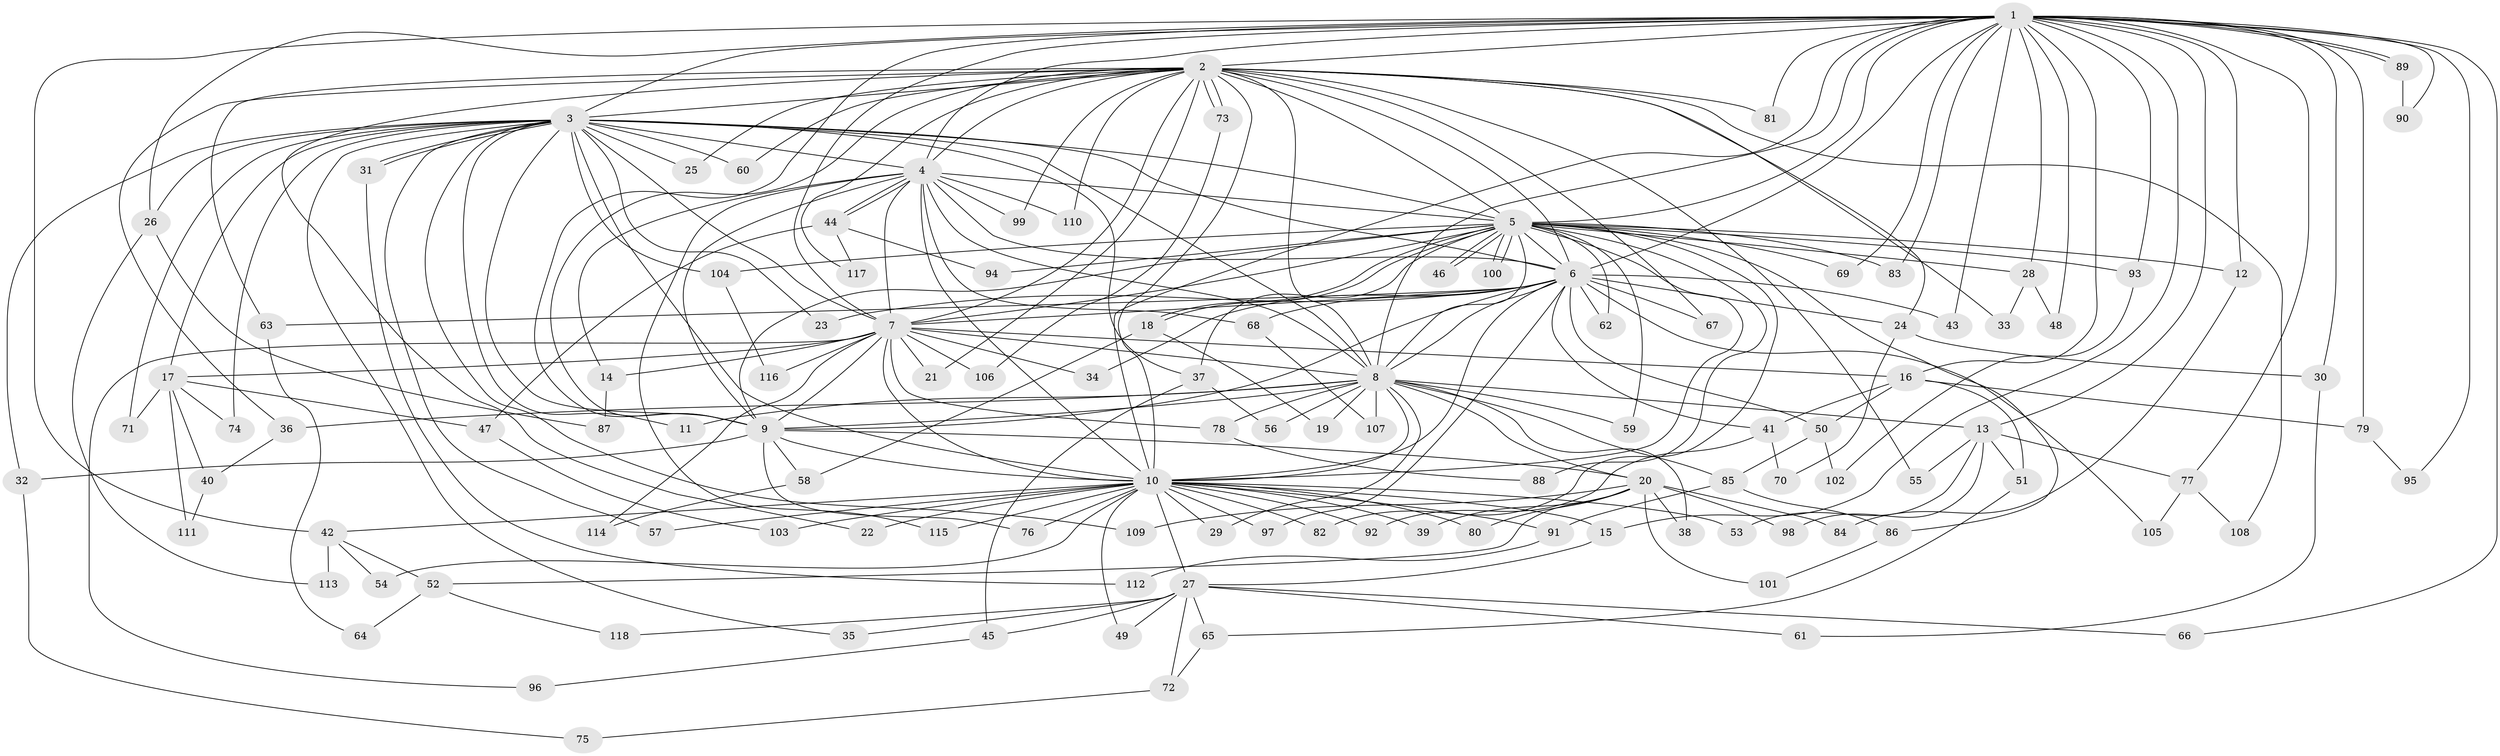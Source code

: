// Generated by graph-tools (version 1.1) at 2025/25/03/09/25 03:25:53]
// undirected, 118 vertices, 261 edges
graph export_dot {
graph [start="1"]
  node [color=gray90,style=filled];
  1;
  2;
  3;
  4;
  5;
  6;
  7;
  8;
  9;
  10;
  11;
  12;
  13;
  14;
  15;
  16;
  17;
  18;
  19;
  20;
  21;
  22;
  23;
  24;
  25;
  26;
  27;
  28;
  29;
  30;
  31;
  32;
  33;
  34;
  35;
  36;
  37;
  38;
  39;
  40;
  41;
  42;
  43;
  44;
  45;
  46;
  47;
  48;
  49;
  50;
  51;
  52;
  53;
  54;
  55;
  56;
  57;
  58;
  59;
  60;
  61;
  62;
  63;
  64;
  65;
  66;
  67;
  68;
  69;
  70;
  71;
  72;
  73;
  74;
  75;
  76;
  77;
  78;
  79;
  80;
  81;
  82;
  83;
  84;
  85;
  86;
  87;
  88;
  89;
  90;
  91;
  92;
  93;
  94;
  95;
  96;
  97;
  98;
  99;
  100;
  101;
  102;
  103;
  104;
  105;
  106;
  107;
  108;
  109;
  110;
  111;
  112;
  113;
  114;
  115;
  116;
  117;
  118;
  1 -- 2;
  1 -- 3;
  1 -- 4;
  1 -- 5;
  1 -- 6;
  1 -- 7;
  1 -- 8;
  1 -- 9;
  1 -- 10;
  1 -- 12;
  1 -- 13;
  1 -- 15;
  1 -- 16;
  1 -- 26;
  1 -- 28;
  1 -- 30;
  1 -- 42;
  1 -- 43;
  1 -- 48;
  1 -- 66;
  1 -- 69;
  1 -- 77;
  1 -- 79;
  1 -- 81;
  1 -- 83;
  1 -- 89;
  1 -- 89;
  1 -- 90;
  1 -- 93;
  1 -- 95;
  2 -- 3;
  2 -- 4;
  2 -- 5;
  2 -- 6;
  2 -- 7;
  2 -- 8;
  2 -- 9;
  2 -- 10;
  2 -- 21;
  2 -- 22;
  2 -- 24;
  2 -- 25;
  2 -- 33;
  2 -- 36;
  2 -- 55;
  2 -- 60;
  2 -- 63;
  2 -- 67;
  2 -- 73;
  2 -- 73;
  2 -- 81;
  2 -- 99;
  2 -- 108;
  2 -- 110;
  2 -- 117;
  3 -- 4;
  3 -- 5;
  3 -- 6;
  3 -- 7;
  3 -- 8;
  3 -- 9;
  3 -- 10;
  3 -- 11;
  3 -- 17;
  3 -- 23;
  3 -- 25;
  3 -- 26;
  3 -- 31;
  3 -- 31;
  3 -- 32;
  3 -- 35;
  3 -- 37;
  3 -- 57;
  3 -- 60;
  3 -- 71;
  3 -- 74;
  3 -- 104;
  3 -- 109;
  4 -- 5;
  4 -- 6;
  4 -- 7;
  4 -- 8;
  4 -- 9;
  4 -- 10;
  4 -- 14;
  4 -- 44;
  4 -- 44;
  4 -- 68;
  4 -- 99;
  4 -- 110;
  4 -- 115;
  5 -- 6;
  5 -- 7;
  5 -- 8;
  5 -- 9;
  5 -- 10;
  5 -- 12;
  5 -- 18;
  5 -- 18;
  5 -- 28;
  5 -- 37;
  5 -- 46;
  5 -- 46;
  5 -- 59;
  5 -- 62;
  5 -- 69;
  5 -- 82;
  5 -- 83;
  5 -- 86;
  5 -- 88;
  5 -- 93;
  5 -- 94;
  5 -- 100;
  5 -- 100;
  5 -- 104;
  6 -- 7;
  6 -- 8;
  6 -- 9;
  6 -- 10;
  6 -- 23;
  6 -- 24;
  6 -- 34;
  6 -- 41;
  6 -- 43;
  6 -- 50;
  6 -- 62;
  6 -- 63;
  6 -- 67;
  6 -- 68;
  6 -- 97;
  6 -- 105;
  7 -- 8;
  7 -- 9;
  7 -- 10;
  7 -- 14;
  7 -- 16;
  7 -- 17;
  7 -- 21;
  7 -- 34;
  7 -- 78;
  7 -- 96;
  7 -- 106;
  7 -- 114;
  7 -- 116;
  8 -- 9;
  8 -- 10;
  8 -- 11;
  8 -- 13;
  8 -- 19;
  8 -- 20;
  8 -- 29;
  8 -- 36;
  8 -- 38;
  8 -- 56;
  8 -- 59;
  8 -- 78;
  8 -- 85;
  8 -- 107;
  9 -- 10;
  9 -- 20;
  9 -- 32;
  9 -- 58;
  9 -- 76;
  10 -- 15;
  10 -- 22;
  10 -- 27;
  10 -- 29;
  10 -- 39;
  10 -- 42;
  10 -- 49;
  10 -- 53;
  10 -- 54;
  10 -- 57;
  10 -- 76;
  10 -- 80;
  10 -- 82;
  10 -- 91;
  10 -- 92;
  10 -- 97;
  10 -- 103;
  10 -- 115;
  12 -- 84;
  13 -- 51;
  13 -- 53;
  13 -- 55;
  13 -- 77;
  13 -- 98;
  14 -- 87;
  15 -- 27;
  16 -- 41;
  16 -- 50;
  16 -- 51;
  16 -- 79;
  17 -- 40;
  17 -- 47;
  17 -- 71;
  17 -- 74;
  17 -- 111;
  18 -- 19;
  18 -- 58;
  20 -- 38;
  20 -- 39;
  20 -- 52;
  20 -- 80;
  20 -- 84;
  20 -- 98;
  20 -- 101;
  20 -- 109;
  24 -- 30;
  24 -- 70;
  26 -- 87;
  26 -- 113;
  27 -- 35;
  27 -- 45;
  27 -- 49;
  27 -- 61;
  27 -- 65;
  27 -- 66;
  27 -- 72;
  27 -- 118;
  28 -- 33;
  28 -- 48;
  30 -- 61;
  31 -- 112;
  32 -- 75;
  36 -- 40;
  37 -- 45;
  37 -- 56;
  40 -- 111;
  41 -- 70;
  41 -- 92;
  42 -- 52;
  42 -- 54;
  42 -- 113;
  44 -- 47;
  44 -- 94;
  44 -- 117;
  45 -- 96;
  47 -- 103;
  50 -- 85;
  50 -- 102;
  51 -- 65;
  52 -- 64;
  52 -- 118;
  58 -- 114;
  63 -- 64;
  65 -- 72;
  68 -- 107;
  72 -- 75;
  73 -- 106;
  77 -- 105;
  77 -- 108;
  78 -- 88;
  79 -- 95;
  85 -- 86;
  85 -- 91;
  86 -- 101;
  89 -- 90;
  91 -- 112;
  93 -- 102;
  104 -- 116;
}

